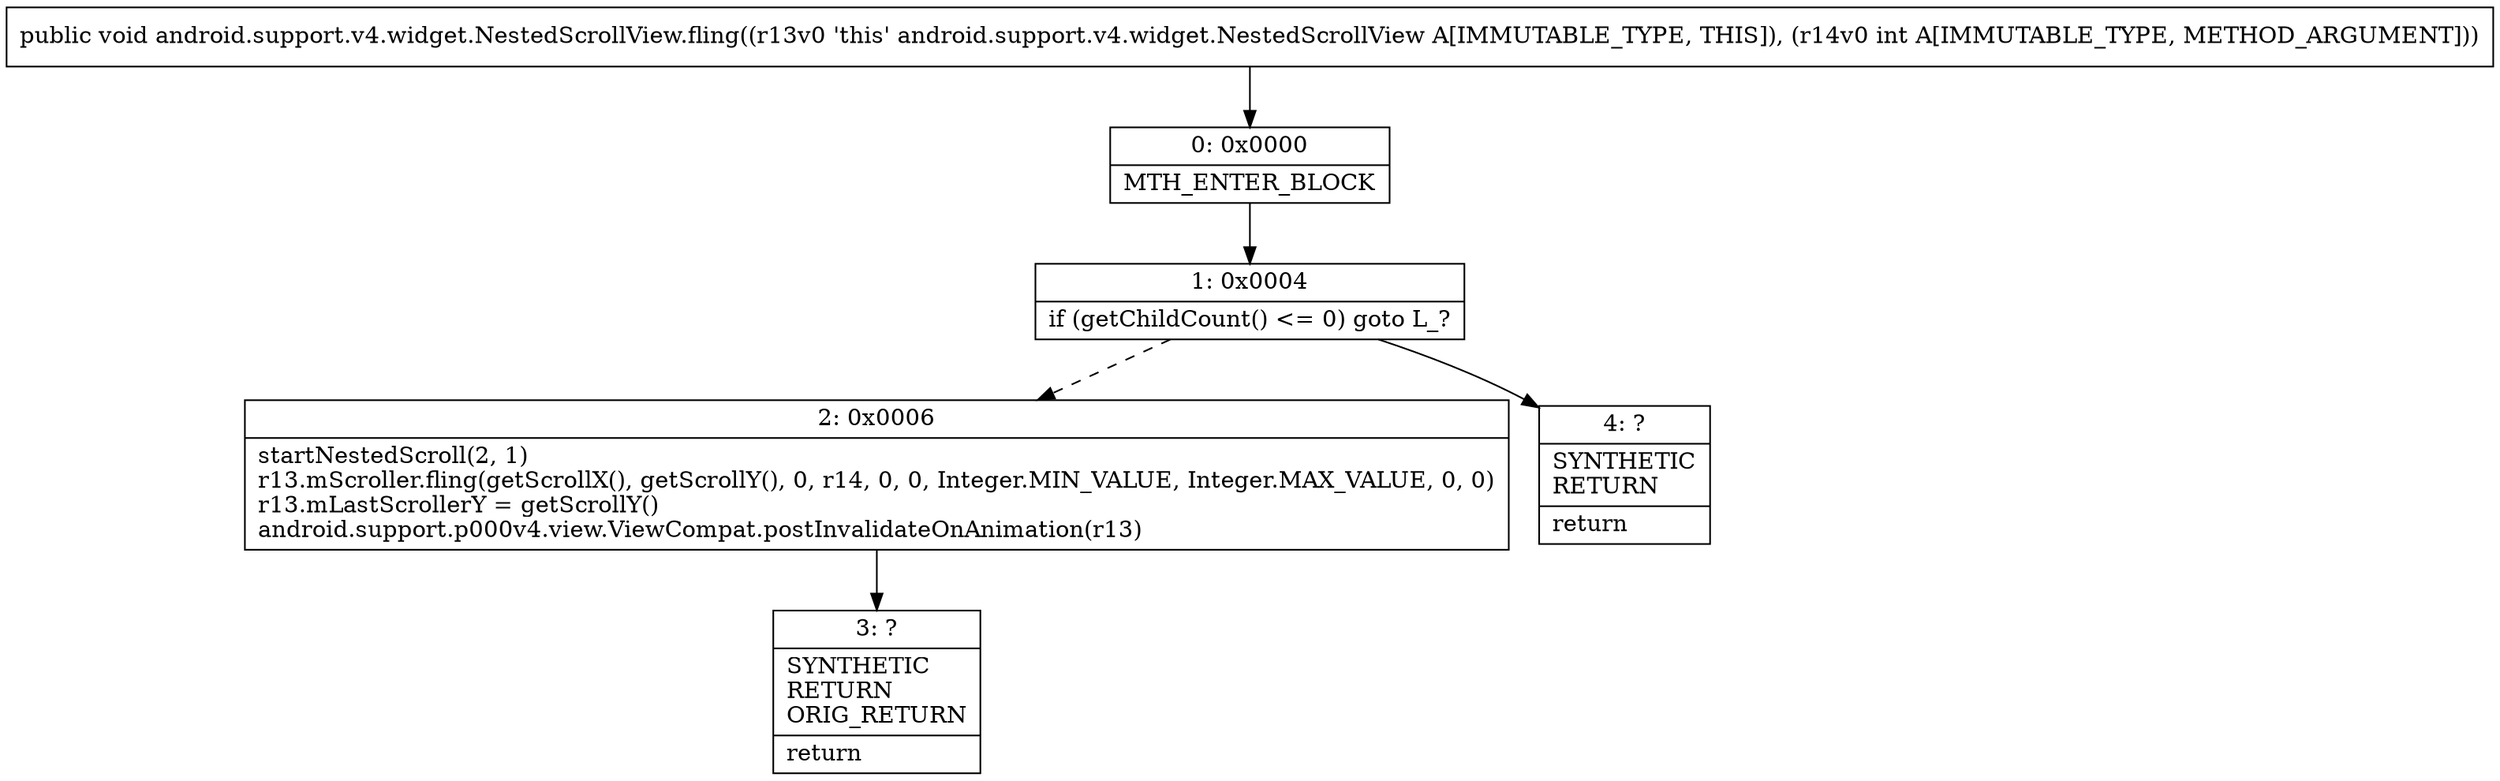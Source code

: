 digraph "CFG forandroid.support.v4.widget.NestedScrollView.fling(I)V" {
Node_0 [shape=record,label="{0\:\ 0x0000|MTH_ENTER_BLOCK\l}"];
Node_1 [shape=record,label="{1\:\ 0x0004|if (getChildCount() \<= 0) goto L_?\l}"];
Node_2 [shape=record,label="{2\:\ 0x0006|startNestedScroll(2, 1)\lr13.mScroller.fling(getScrollX(), getScrollY(), 0, r14, 0, 0, Integer.MIN_VALUE, Integer.MAX_VALUE, 0, 0)\lr13.mLastScrollerY = getScrollY()\landroid.support.p000v4.view.ViewCompat.postInvalidateOnAnimation(r13)\l}"];
Node_3 [shape=record,label="{3\:\ ?|SYNTHETIC\lRETURN\lORIG_RETURN\l|return\l}"];
Node_4 [shape=record,label="{4\:\ ?|SYNTHETIC\lRETURN\l|return\l}"];
MethodNode[shape=record,label="{public void android.support.v4.widget.NestedScrollView.fling((r13v0 'this' android.support.v4.widget.NestedScrollView A[IMMUTABLE_TYPE, THIS]), (r14v0 int A[IMMUTABLE_TYPE, METHOD_ARGUMENT])) }"];
MethodNode -> Node_0;
Node_0 -> Node_1;
Node_1 -> Node_2[style=dashed];
Node_1 -> Node_4;
Node_2 -> Node_3;
}

